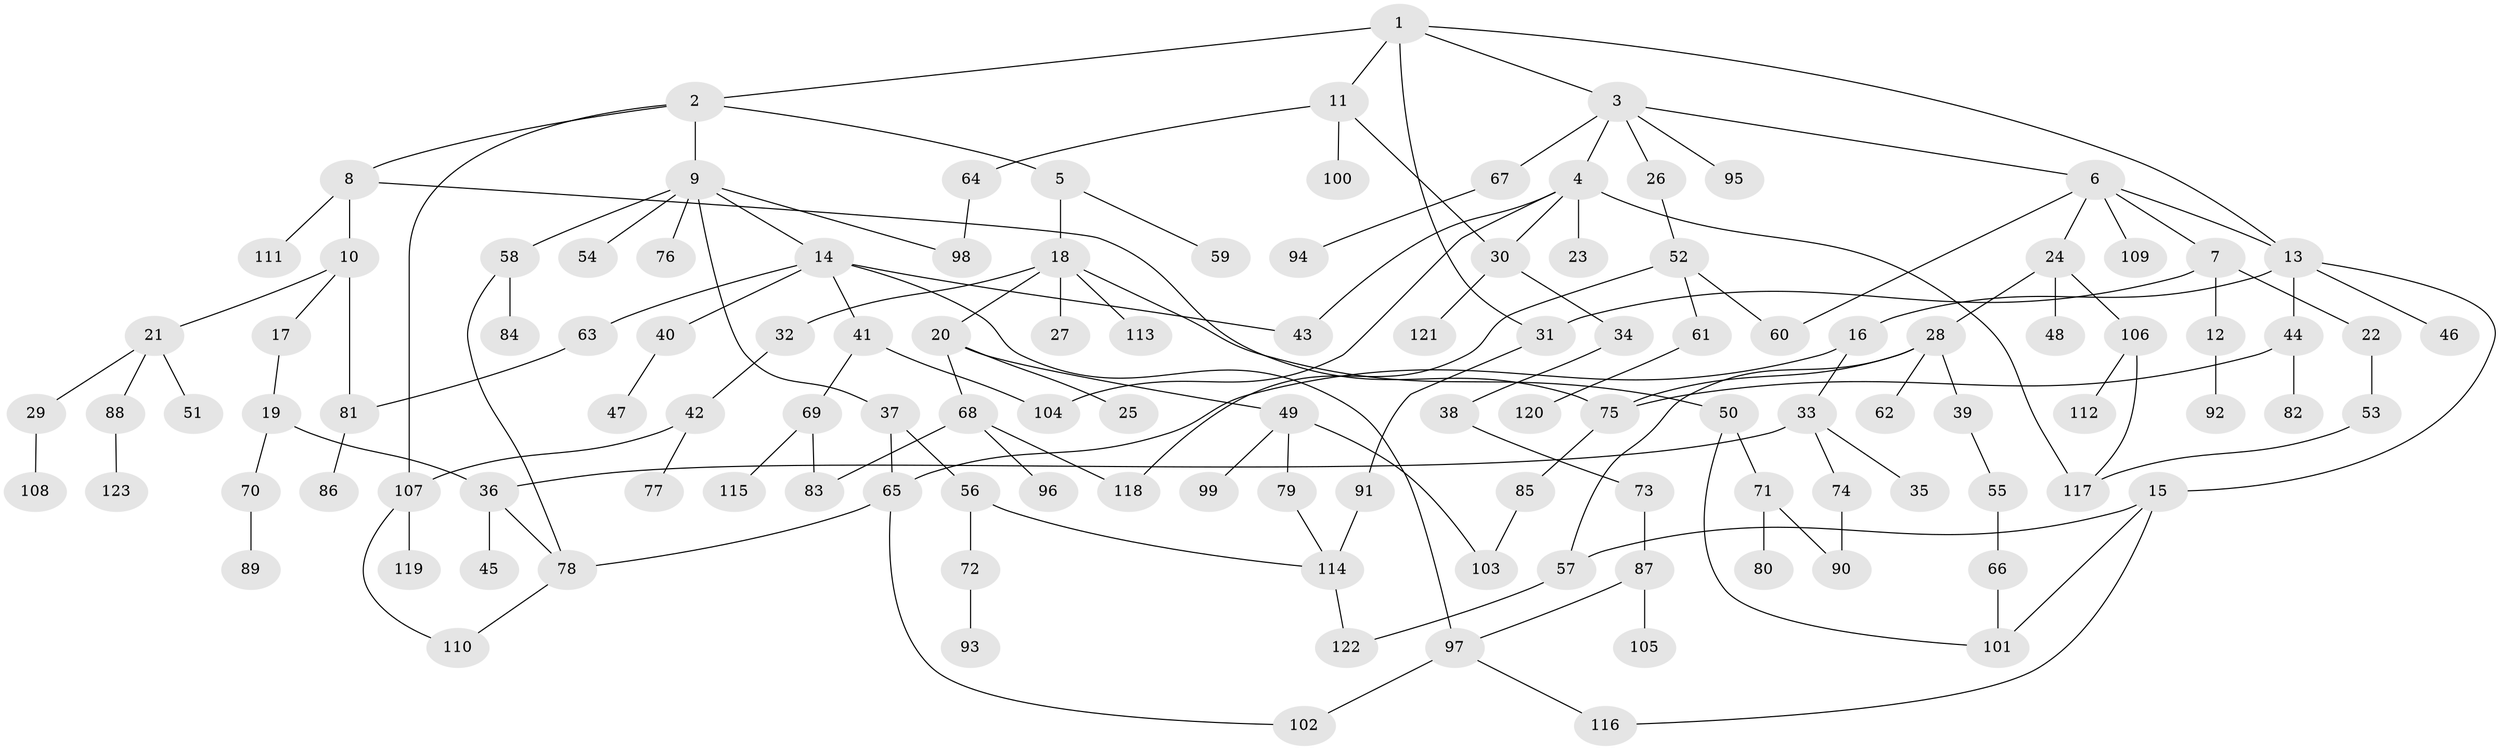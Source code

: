 // coarse degree distribution, {4: 0.16129032258064516, 3: 0.27419354838709675, 5: 0.11290322580645161, 6: 0.016129032258064516, 8: 0.016129032258064516, 1: 0.12903225806451613, 2: 0.2903225806451613}
// Generated by graph-tools (version 1.1) at 2025/36/03/04/25 23:36:13]
// undirected, 123 vertices, 153 edges
graph export_dot {
  node [color=gray90,style=filled];
  1;
  2;
  3;
  4;
  5;
  6;
  7;
  8;
  9;
  10;
  11;
  12;
  13;
  14;
  15;
  16;
  17;
  18;
  19;
  20;
  21;
  22;
  23;
  24;
  25;
  26;
  27;
  28;
  29;
  30;
  31;
  32;
  33;
  34;
  35;
  36;
  37;
  38;
  39;
  40;
  41;
  42;
  43;
  44;
  45;
  46;
  47;
  48;
  49;
  50;
  51;
  52;
  53;
  54;
  55;
  56;
  57;
  58;
  59;
  60;
  61;
  62;
  63;
  64;
  65;
  66;
  67;
  68;
  69;
  70;
  71;
  72;
  73;
  74;
  75;
  76;
  77;
  78;
  79;
  80;
  81;
  82;
  83;
  84;
  85;
  86;
  87;
  88;
  89;
  90;
  91;
  92;
  93;
  94;
  95;
  96;
  97;
  98;
  99;
  100;
  101;
  102;
  103;
  104;
  105;
  106;
  107;
  108;
  109;
  110;
  111;
  112;
  113;
  114;
  115;
  116;
  117;
  118;
  119;
  120;
  121;
  122;
  123;
  1 -- 2;
  1 -- 3;
  1 -- 11;
  1 -- 13;
  1 -- 31;
  2 -- 5;
  2 -- 8;
  2 -- 9;
  2 -- 107;
  3 -- 4;
  3 -- 6;
  3 -- 26;
  3 -- 67;
  3 -- 95;
  4 -- 23;
  4 -- 30;
  4 -- 43;
  4 -- 104;
  4 -- 117;
  5 -- 18;
  5 -- 59;
  6 -- 7;
  6 -- 24;
  6 -- 60;
  6 -- 109;
  6 -- 13;
  7 -- 12;
  7 -- 22;
  7 -- 31;
  8 -- 10;
  8 -- 111;
  8 -- 75;
  9 -- 14;
  9 -- 37;
  9 -- 54;
  9 -- 58;
  9 -- 76;
  9 -- 98;
  10 -- 17;
  10 -- 21;
  10 -- 81;
  11 -- 64;
  11 -- 100;
  11 -- 30;
  12 -- 92;
  13 -- 15;
  13 -- 16;
  13 -- 44;
  13 -- 46;
  14 -- 40;
  14 -- 41;
  14 -- 63;
  14 -- 97;
  14 -- 43;
  15 -- 101;
  15 -- 116;
  15 -- 57;
  16 -- 33;
  16 -- 65;
  17 -- 19;
  18 -- 20;
  18 -- 27;
  18 -- 32;
  18 -- 50;
  18 -- 113;
  19 -- 36;
  19 -- 70;
  20 -- 25;
  20 -- 49;
  20 -- 68;
  21 -- 29;
  21 -- 51;
  21 -- 88;
  22 -- 53;
  24 -- 28;
  24 -- 48;
  24 -- 106;
  26 -- 52;
  28 -- 39;
  28 -- 57;
  28 -- 62;
  28 -- 75;
  29 -- 108;
  30 -- 34;
  30 -- 121;
  31 -- 91;
  32 -- 42;
  33 -- 35;
  33 -- 74;
  33 -- 36;
  34 -- 38;
  36 -- 45;
  36 -- 78;
  37 -- 56;
  37 -- 65;
  38 -- 73;
  39 -- 55;
  40 -- 47;
  41 -- 69;
  41 -- 104;
  42 -- 77;
  42 -- 107;
  44 -- 75;
  44 -- 82;
  49 -- 79;
  49 -- 99;
  49 -- 103;
  50 -- 71;
  50 -- 101;
  52 -- 61;
  52 -- 60;
  52 -- 118;
  53 -- 117;
  55 -- 66;
  56 -- 72;
  56 -- 114;
  57 -- 122;
  58 -- 84;
  58 -- 78;
  61 -- 120;
  63 -- 81;
  64 -- 98;
  65 -- 102;
  65 -- 78;
  66 -- 101;
  67 -- 94;
  68 -- 83;
  68 -- 96;
  68 -- 118;
  69 -- 115;
  69 -- 83;
  70 -- 89;
  71 -- 80;
  71 -- 90;
  72 -- 93;
  73 -- 87;
  74 -- 90;
  75 -- 85;
  78 -- 110;
  79 -- 114;
  81 -- 86;
  85 -- 103;
  87 -- 105;
  87 -- 97;
  88 -- 123;
  91 -- 114;
  97 -- 116;
  97 -- 102;
  106 -- 112;
  106 -- 117;
  107 -- 119;
  107 -- 110;
  114 -- 122;
}

